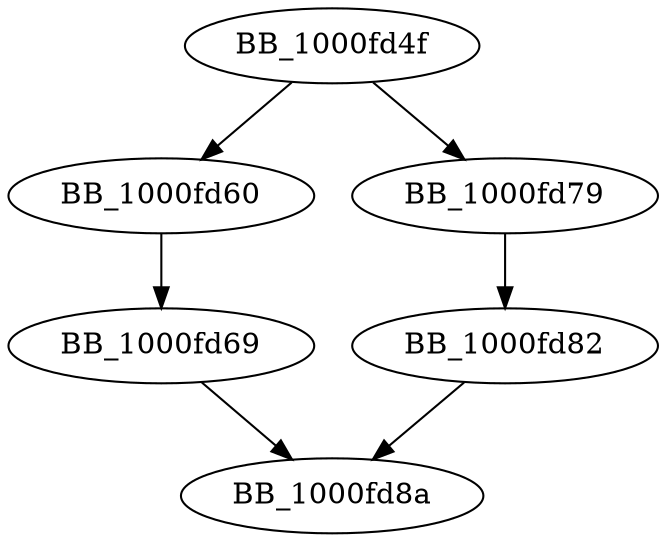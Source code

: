 DiGraph __fassign_l{
BB_1000fd4f->BB_1000fd60
BB_1000fd4f->BB_1000fd79
BB_1000fd60->BB_1000fd69
BB_1000fd69->BB_1000fd8a
BB_1000fd79->BB_1000fd82
BB_1000fd82->BB_1000fd8a
}
